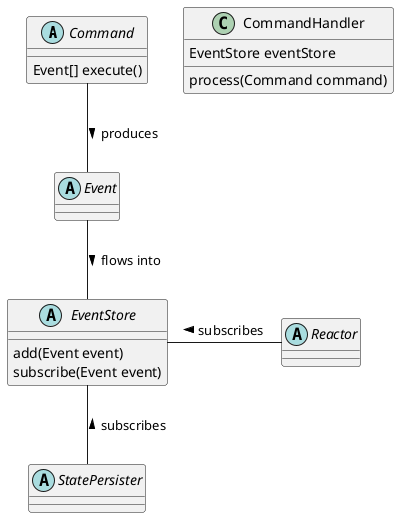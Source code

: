 @startuml

abstract class Command {
    Event[] execute()
}

abstract class Event
abstract class EventStore   {
    add(Event event)
    subscribe(Event event)
}
abstract StatePersister
abstract class Reactor

class CommandHandler {
    EventStore eventStore
    {method} process(Command command)
}

Command -down- Event : produces >
Event -down- EventStore : flows into >
EventStore -down- StatePersister : subscribes <
EventStore -right- Reactor : subscribes <


@enduml